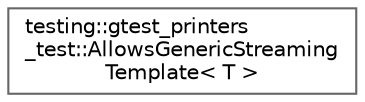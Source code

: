 digraph "Graphical Class Hierarchy"
{
 // LATEX_PDF_SIZE
  bgcolor="transparent";
  edge [fontname=Helvetica,fontsize=10,labelfontname=Helvetica,labelfontsize=10];
  node [fontname=Helvetica,fontsize=10,shape=box,height=0.2,width=0.4];
  rankdir="LR";
  Node0 [id="Node000000",label="testing::gtest_printers\l_test::AllowsGenericStreaming\lTemplate\< T \>",height=0.2,width=0.4,color="grey40", fillcolor="white", style="filled",URL="$classtesting_1_1gtest__printers__test_1_1AllowsGenericStreamingTemplate.html",tooltip=" "];
}
